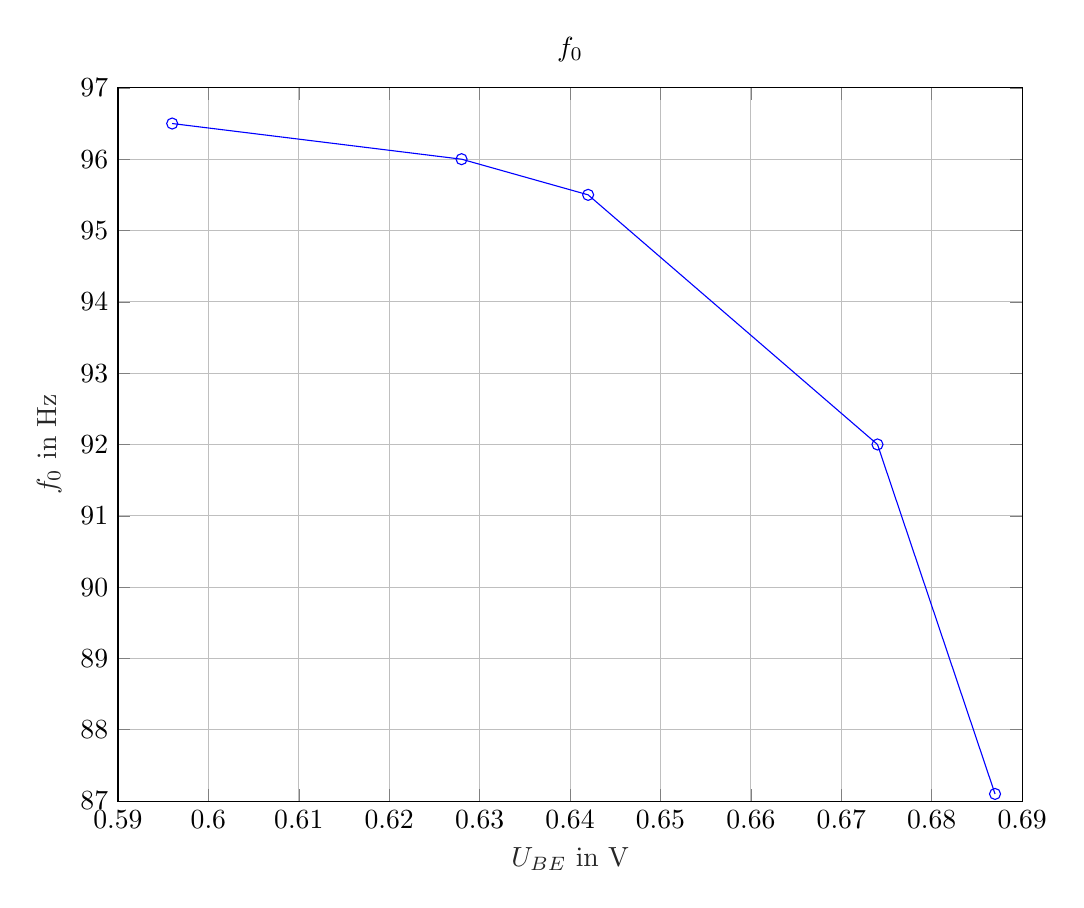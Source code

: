 % This file was created by matlab2tikz.
%
\begin{tikzpicture}

\begin{axis}[%
width=4.521in,
height=3.566in,
at={(0.758in,0.481in)},
scale only axis,
xmin=0.59,
xmax=0.69,
xlabel style={font=\color{white!15!black}},
xlabel={$U_{BE} \text{ in } \text{V}$},
ymin=87,
ymax=97,
ylabel style={font=\color{white!15!black}},
ylabel={$f_0 \text{ in } \text{Hz}$},
axis background/.style={fill=white},
title style={font=\bfseries},
title={$f_{0}$},
xmajorgrids,
ymajorgrids
]
\addplot [color=blue, mark=o, mark options={solid, blue}, forget plot]
  table[row sep=crcr]{%
0.687	87.1\\
0.674	92\\
0.642	95.5\\
0.628	96\\
0.596	96.5\\
};
\end{axis}
\end{tikzpicture}%